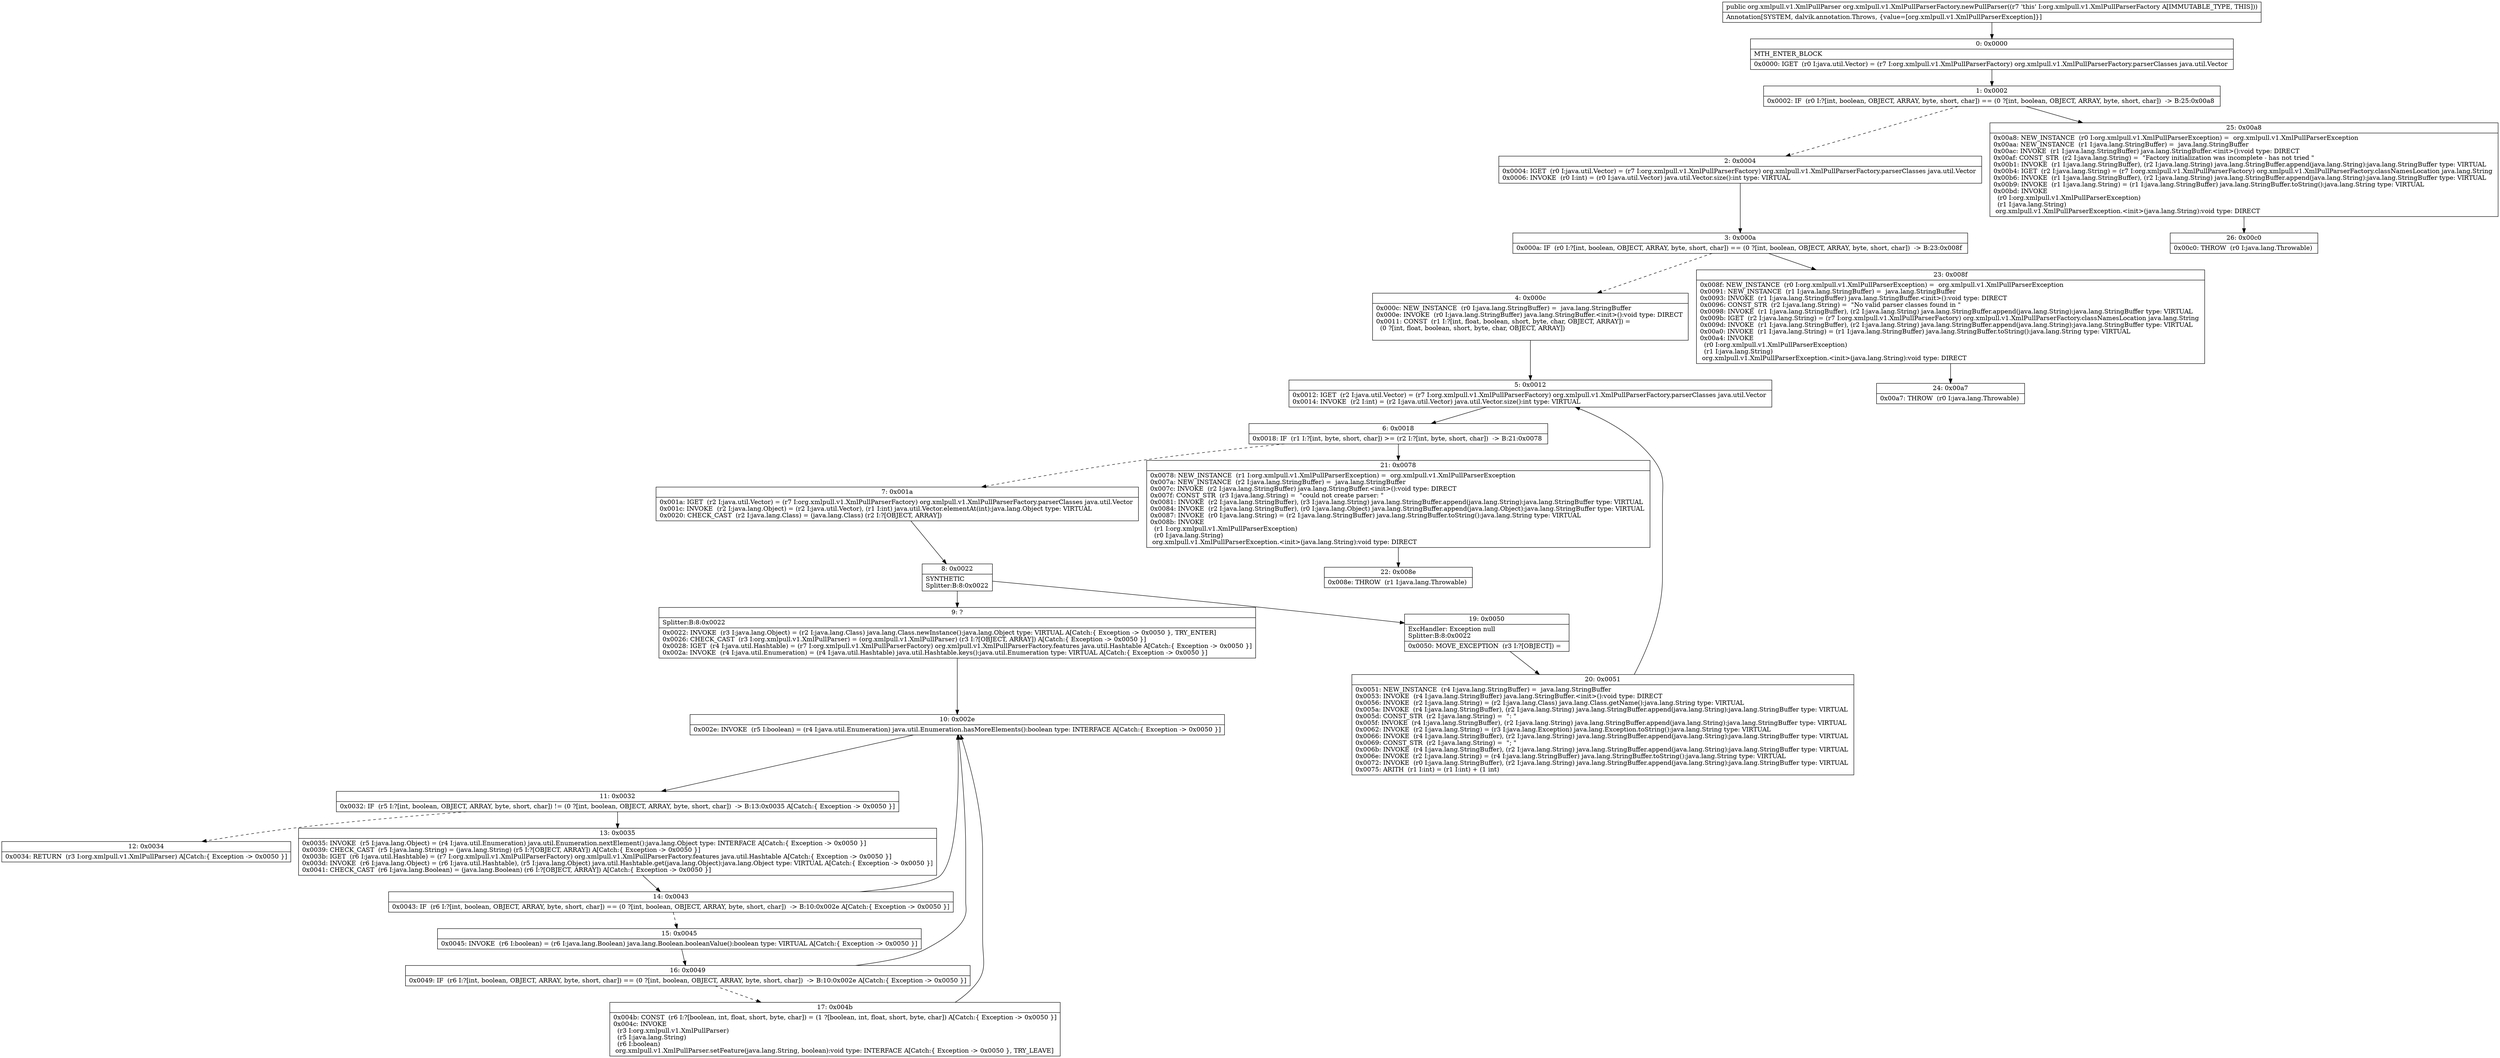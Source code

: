 digraph "CFG fororg.xmlpull.v1.XmlPullParserFactory.newPullParser()Lorg\/xmlpull\/v1\/XmlPullParser;" {
Node_0 [shape=record,label="{0\:\ 0x0000|MTH_ENTER_BLOCK\l|0x0000: IGET  (r0 I:java.util.Vector) = (r7 I:org.xmlpull.v1.XmlPullParserFactory) org.xmlpull.v1.XmlPullParserFactory.parserClasses java.util.Vector \l}"];
Node_1 [shape=record,label="{1\:\ 0x0002|0x0002: IF  (r0 I:?[int, boolean, OBJECT, ARRAY, byte, short, char]) == (0 ?[int, boolean, OBJECT, ARRAY, byte, short, char])  \-\> B:25:0x00a8 \l}"];
Node_2 [shape=record,label="{2\:\ 0x0004|0x0004: IGET  (r0 I:java.util.Vector) = (r7 I:org.xmlpull.v1.XmlPullParserFactory) org.xmlpull.v1.XmlPullParserFactory.parserClasses java.util.Vector \l0x0006: INVOKE  (r0 I:int) = (r0 I:java.util.Vector) java.util.Vector.size():int type: VIRTUAL \l}"];
Node_3 [shape=record,label="{3\:\ 0x000a|0x000a: IF  (r0 I:?[int, boolean, OBJECT, ARRAY, byte, short, char]) == (0 ?[int, boolean, OBJECT, ARRAY, byte, short, char])  \-\> B:23:0x008f \l}"];
Node_4 [shape=record,label="{4\:\ 0x000c|0x000c: NEW_INSTANCE  (r0 I:java.lang.StringBuffer) =  java.lang.StringBuffer \l0x000e: INVOKE  (r0 I:java.lang.StringBuffer) java.lang.StringBuffer.\<init\>():void type: DIRECT \l0x0011: CONST  (r1 I:?[int, float, boolean, short, byte, char, OBJECT, ARRAY]) = \l  (0 ?[int, float, boolean, short, byte, char, OBJECT, ARRAY])\l \l}"];
Node_5 [shape=record,label="{5\:\ 0x0012|0x0012: IGET  (r2 I:java.util.Vector) = (r7 I:org.xmlpull.v1.XmlPullParserFactory) org.xmlpull.v1.XmlPullParserFactory.parserClasses java.util.Vector \l0x0014: INVOKE  (r2 I:int) = (r2 I:java.util.Vector) java.util.Vector.size():int type: VIRTUAL \l}"];
Node_6 [shape=record,label="{6\:\ 0x0018|0x0018: IF  (r1 I:?[int, byte, short, char]) \>= (r2 I:?[int, byte, short, char])  \-\> B:21:0x0078 \l}"];
Node_7 [shape=record,label="{7\:\ 0x001a|0x001a: IGET  (r2 I:java.util.Vector) = (r7 I:org.xmlpull.v1.XmlPullParserFactory) org.xmlpull.v1.XmlPullParserFactory.parserClasses java.util.Vector \l0x001c: INVOKE  (r2 I:java.lang.Object) = (r2 I:java.util.Vector), (r1 I:int) java.util.Vector.elementAt(int):java.lang.Object type: VIRTUAL \l0x0020: CHECK_CAST  (r2 I:java.lang.Class) = (java.lang.Class) (r2 I:?[OBJECT, ARRAY]) \l}"];
Node_8 [shape=record,label="{8\:\ 0x0022|SYNTHETIC\lSplitter:B:8:0x0022\l}"];
Node_9 [shape=record,label="{9\:\ ?|Splitter:B:8:0x0022\l|0x0022: INVOKE  (r3 I:java.lang.Object) = (r2 I:java.lang.Class) java.lang.Class.newInstance():java.lang.Object type: VIRTUAL A[Catch:\{ Exception \-\> 0x0050 \}, TRY_ENTER]\l0x0026: CHECK_CAST  (r3 I:org.xmlpull.v1.XmlPullParser) = (org.xmlpull.v1.XmlPullParser) (r3 I:?[OBJECT, ARRAY]) A[Catch:\{ Exception \-\> 0x0050 \}]\l0x0028: IGET  (r4 I:java.util.Hashtable) = (r7 I:org.xmlpull.v1.XmlPullParserFactory) org.xmlpull.v1.XmlPullParserFactory.features java.util.Hashtable A[Catch:\{ Exception \-\> 0x0050 \}]\l0x002a: INVOKE  (r4 I:java.util.Enumeration) = (r4 I:java.util.Hashtable) java.util.Hashtable.keys():java.util.Enumeration type: VIRTUAL A[Catch:\{ Exception \-\> 0x0050 \}]\l}"];
Node_10 [shape=record,label="{10\:\ 0x002e|0x002e: INVOKE  (r5 I:boolean) = (r4 I:java.util.Enumeration) java.util.Enumeration.hasMoreElements():boolean type: INTERFACE A[Catch:\{ Exception \-\> 0x0050 \}]\l}"];
Node_11 [shape=record,label="{11\:\ 0x0032|0x0032: IF  (r5 I:?[int, boolean, OBJECT, ARRAY, byte, short, char]) != (0 ?[int, boolean, OBJECT, ARRAY, byte, short, char])  \-\> B:13:0x0035 A[Catch:\{ Exception \-\> 0x0050 \}]\l}"];
Node_12 [shape=record,label="{12\:\ 0x0034|0x0034: RETURN  (r3 I:org.xmlpull.v1.XmlPullParser) A[Catch:\{ Exception \-\> 0x0050 \}]\l}"];
Node_13 [shape=record,label="{13\:\ 0x0035|0x0035: INVOKE  (r5 I:java.lang.Object) = (r4 I:java.util.Enumeration) java.util.Enumeration.nextElement():java.lang.Object type: INTERFACE A[Catch:\{ Exception \-\> 0x0050 \}]\l0x0039: CHECK_CAST  (r5 I:java.lang.String) = (java.lang.String) (r5 I:?[OBJECT, ARRAY]) A[Catch:\{ Exception \-\> 0x0050 \}]\l0x003b: IGET  (r6 I:java.util.Hashtable) = (r7 I:org.xmlpull.v1.XmlPullParserFactory) org.xmlpull.v1.XmlPullParserFactory.features java.util.Hashtable A[Catch:\{ Exception \-\> 0x0050 \}]\l0x003d: INVOKE  (r6 I:java.lang.Object) = (r6 I:java.util.Hashtable), (r5 I:java.lang.Object) java.util.Hashtable.get(java.lang.Object):java.lang.Object type: VIRTUAL A[Catch:\{ Exception \-\> 0x0050 \}]\l0x0041: CHECK_CAST  (r6 I:java.lang.Boolean) = (java.lang.Boolean) (r6 I:?[OBJECT, ARRAY]) A[Catch:\{ Exception \-\> 0x0050 \}]\l}"];
Node_14 [shape=record,label="{14\:\ 0x0043|0x0043: IF  (r6 I:?[int, boolean, OBJECT, ARRAY, byte, short, char]) == (0 ?[int, boolean, OBJECT, ARRAY, byte, short, char])  \-\> B:10:0x002e A[Catch:\{ Exception \-\> 0x0050 \}]\l}"];
Node_15 [shape=record,label="{15\:\ 0x0045|0x0045: INVOKE  (r6 I:boolean) = (r6 I:java.lang.Boolean) java.lang.Boolean.booleanValue():boolean type: VIRTUAL A[Catch:\{ Exception \-\> 0x0050 \}]\l}"];
Node_16 [shape=record,label="{16\:\ 0x0049|0x0049: IF  (r6 I:?[int, boolean, OBJECT, ARRAY, byte, short, char]) == (0 ?[int, boolean, OBJECT, ARRAY, byte, short, char])  \-\> B:10:0x002e A[Catch:\{ Exception \-\> 0x0050 \}]\l}"];
Node_17 [shape=record,label="{17\:\ 0x004b|0x004b: CONST  (r6 I:?[boolean, int, float, short, byte, char]) = (1 ?[boolean, int, float, short, byte, char]) A[Catch:\{ Exception \-\> 0x0050 \}]\l0x004c: INVOKE  \l  (r3 I:org.xmlpull.v1.XmlPullParser)\l  (r5 I:java.lang.String)\l  (r6 I:boolean)\l org.xmlpull.v1.XmlPullParser.setFeature(java.lang.String, boolean):void type: INTERFACE A[Catch:\{ Exception \-\> 0x0050 \}, TRY_LEAVE]\l}"];
Node_19 [shape=record,label="{19\:\ 0x0050|ExcHandler: Exception null\lSplitter:B:8:0x0022\l|0x0050: MOVE_EXCEPTION  (r3 I:?[OBJECT]) =  \l}"];
Node_20 [shape=record,label="{20\:\ 0x0051|0x0051: NEW_INSTANCE  (r4 I:java.lang.StringBuffer) =  java.lang.StringBuffer \l0x0053: INVOKE  (r4 I:java.lang.StringBuffer) java.lang.StringBuffer.\<init\>():void type: DIRECT \l0x0056: INVOKE  (r2 I:java.lang.String) = (r2 I:java.lang.Class) java.lang.Class.getName():java.lang.String type: VIRTUAL \l0x005a: INVOKE  (r4 I:java.lang.StringBuffer), (r2 I:java.lang.String) java.lang.StringBuffer.append(java.lang.String):java.lang.StringBuffer type: VIRTUAL \l0x005d: CONST_STR  (r2 I:java.lang.String) =  \": \" \l0x005f: INVOKE  (r4 I:java.lang.StringBuffer), (r2 I:java.lang.String) java.lang.StringBuffer.append(java.lang.String):java.lang.StringBuffer type: VIRTUAL \l0x0062: INVOKE  (r2 I:java.lang.String) = (r3 I:java.lang.Exception) java.lang.Exception.toString():java.lang.String type: VIRTUAL \l0x0066: INVOKE  (r4 I:java.lang.StringBuffer), (r2 I:java.lang.String) java.lang.StringBuffer.append(java.lang.String):java.lang.StringBuffer type: VIRTUAL \l0x0069: CONST_STR  (r2 I:java.lang.String) =  \"; \" \l0x006b: INVOKE  (r4 I:java.lang.StringBuffer), (r2 I:java.lang.String) java.lang.StringBuffer.append(java.lang.String):java.lang.StringBuffer type: VIRTUAL \l0x006e: INVOKE  (r2 I:java.lang.String) = (r4 I:java.lang.StringBuffer) java.lang.StringBuffer.toString():java.lang.String type: VIRTUAL \l0x0072: INVOKE  (r0 I:java.lang.StringBuffer), (r2 I:java.lang.String) java.lang.StringBuffer.append(java.lang.String):java.lang.StringBuffer type: VIRTUAL \l0x0075: ARITH  (r1 I:int) = (r1 I:int) + (1 int) \l}"];
Node_21 [shape=record,label="{21\:\ 0x0078|0x0078: NEW_INSTANCE  (r1 I:org.xmlpull.v1.XmlPullParserException) =  org.xmlpull.v1.XmlPullParserException \l0x007a: NEW_INSTANCE  (r2 I:java.lang.StringBuffer) =  java.lang.StringBuffer \l0x007c: INVOKE  (r2 I:java.lang.StringBuffer) java.lang.StringBuffer.\<init\>():void type: DIRECT \l0x007f: CONST_STR  (r3 I:java.lang.String) =  \"could not create parser: \" \l0x0081: INVOKE  (r2 I:java.lang.StringBuffer), (r3 I:java.lang.String) java.lang.StringBuffer.append(java.lang.String):java.lang.StringBuffer type: VIRTUAL \l0x0084: INVOKE  (r2 I:java.lang.StringBuffer), (r0 I:java.lang.Object) java.lang.StringBuffer.append(java.lang.Object):java.lang.StringBuffer type: VIRTUAL \l0x0087: INVOKE  (r0 I:java.lang.String) = (r2 I:java.lang.StringBuffer) java.lang.StringBuffer.toString():java.lang.String type: VIRTUAL \l0x008b: INVOKE  \l  (r1 I:org.xmlpull.v1.XmlPullParserException)\l  (r0 I:java.lang.String)\l org.xmlpull.v1.XmlPullParserException.\<init\>(java.lang.String):void type: DIRECT \l}"];
Node_22 [shape=record,label="{22\:\ 0x008e|0x008e: THROW  (r1 I:java.lang.Throwable) \l}"];
Node_23 [shape=record,label="{23\:\ 0x008f|0x008f: NEW_INSTANCE  (r0 I:org.xmlpull.v1.XmlPullParserException) =  org.xmlpull.v1.XmlPullParserException \l0x0091: NEW_INSTANCE  (r1 I:java.lang.StringBuffer) =  java.lang.StringBuffer \l0x0093: INVOKE  (r1 I:java.lang.StringBuffer) java.lang.StringBuffer.\<init\>():void type: DIRECT \l0x0096: CONST_STR  (r2 I:java.lang.String) =  \"No valid parser classes found in \" \l0x0098: INVOKE  (r1 I:java.lang.StringBuffer), (r2 I:java.lang.String) java.lang.StringBuffer.append(java.lang.String):java.lang.StringBuffer type: VIRTUAL \l0x009b: IGET  (r2 I:java.lang.String) = (r7 I:org.xmlpull.v1.XmlPullParserFactory) org.xmlpull.v1.XmlPullParserFactory.classNamesLocation java.lang.String \l0x009d: INVOKE  (r1 I:java.lang.StringBuffer), (r2 I:java.lang.String) java.lang.StringBuffer.append(java.lang.String):java.lang.StringBuffer type: VIRTUAL \l0x00a0: INVOKE  (r1 I:java.lang.String) = (r1 I:java.lang.StringBuffer) java.lang.StringBuffer.toString():java.lang.String type: VIRTUAL \l0x00a4: INVOKE  \l  (r0 I:org.xmlpull.v1.XmlPullParserException)\l  (r1 I:java.lang.String)\l org.xmlpull.v1.XmlPullParserException.\<init\>(java.lang.String):void type: DIRECT \l}"];
Node_24 [shape=record,label="{24\:\ 0x00a7|0x00a7: THROW  (r0 I:java.lang.Throwable) \l}"];
Node_25 [shape=record,label="{25\:\ 0x00a8|0x00a8: NEW_INSTANCE  (r0 I:org.xmlpull.v1.XmlPullParserException) =  org.xmlpull.v1.XmlPullParserException \l0x00aa: NEW_INSTANCE  (r1 I:java.lang.StringBuffer) =  java.lang.StringBuffer \l0x00ac: INVOKE  (r1 I:java.lang.StringBuffer) java.lang.StringBuffer.\<init\>():void type: DIRECT \l0x00af: CONST_STR  (r2 I:java.lang.String) =  \"Factory initialization was incomplete \- has not tried \" \l0x00b1: INVOKE  (r1 I:java.lang.StringBuffer), (r2 I:java.lang.String) java.lang.StringBuffer.append(java.lang.String):java.lang.StringBuffer type: VIRTUAL \l0x00b4: IGET  (r2 I:java.lang.String) = (r7 I:org.xmlpull.v1.XmlPullParserFactory) org.xmlpull.v1.XmlPullParserFactory.classNamesLocation java.lang.String \l0x00b6: INVOKE  (r1 I:java.lang.StringBuffer), (r2 I:java.lang.String) java.lang.StringBuffer.append(java.lang.String):java.lang.StringBuffer type: VIRTUAL \l0x00b9: INVOKE  (r1 I:java.lang.String) = (r1 I:java.lang.StringBuffer) java.lang.StringBuffer.toString():java.lang.String type: VIRTUAL \l0x00bd: INVOKE  \l  (r0 I:org.xmlpull.v1.XmlPullParserException)\l  (r1 I:java.lang.String)\l org.xmlpull.v1.XmlPullParserException.\<init\>(java.lang.String):void type: DIRECT \l}"];
Node_26 [shape=record,label="{26\:\ 0x00c0|0x00c0: THROW  (r0 I:java.lang.Throwable) \l}"];
MethodNode[shape=record,label="{public org.xmlpull.v1.XmlPullParser org.xmlpull.v1.XmlPullParserFactory.newPullParser((r7 'this' I:org.xmlpull.v1.XmlPullParserFactory A[IMMUTABLE_TYPE, THIS]))  | Annotation[SYSTEM, dalvik.annotation.Throws, \{value=[org.xmlpull.v1.XmlPullParserException]\}]\l}"];
MethodNode -> Node_0;
Node_0 -> Node_1;
Node_1 -> Node_2[style=dashed];
Node_1 -> Node_25;
Node_2 -> Node_3;
Node_3 -> Node_4[style=dashed];
Node_3 -> Node_23;
Node_4 -> Node_5;
Node_5 -> Node_6;
Node_6 -> Node_7[style=dashed];
Node_6 -> Node_21;
Node_7 -> Node_8;
Node_8 -> Node_9;
Node_8 -> Node_19;
Node_9 -> Node_10;
Node_10 -> Node_11;
Node_11 -> Node_12[style=dashed];
Node_11 -> Node_13;
Node_13 -> Node_14;
Node_14 -> Node_10;
Node_14 -> Node_15[style=dashed];
Node_15 -> Node_16;
Node_16 -> Node_10;
Node_16 -> Node_17[style=dashed];
Node_17 -> Node_10;
Node_19 -> Node_20;
Node_20 -> Node_5;
Node_21 -> Node_22;
Node_23 -> Node_24;
Node_25 -> Node_26;
}

